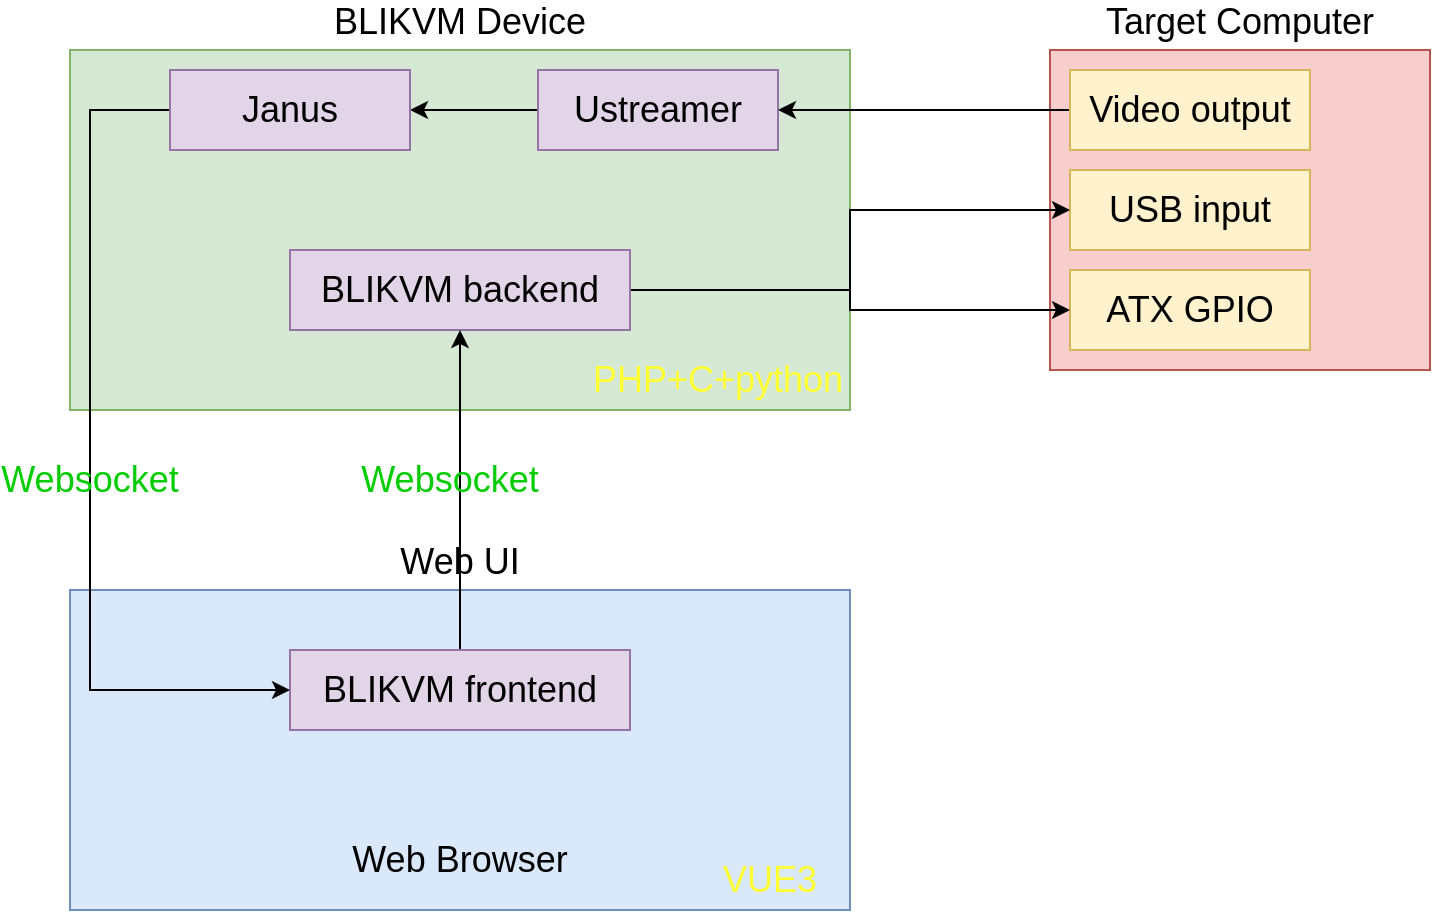 <mxfile version="20.8.3" type="device"><diagram id="YeX5dBVTGjk4S5fO0fyG" name="第 1 页"><mxGraphModel dx="954" dy="616" grid="1" gridSize="10" guides="1" tooltips="1" connect="1" arrows="1" fold="1" page="1" pageScale="1" pageWidth="827" pageHeight="1169" math="0" shadow="0"><root><mxCell id="0"/><mxCell id="1" parent="0"/><mxCell id="17wfUqUEaIsJIZmc1Wri-10" value="BLIKVM Device" style="rounded=0;whiteSpace=wrap;html=1;fontSize=18;fillColor=#d5e8d4;strokeColor=#82b366;labelPosition=center;verticalLabelPosition=top;align=center;verticalAlign=bottom;" vertex="1" parent="1"><mxGeometry x="120" y="100" width="390" height="180" as="geometry"/></mxCell><mxCell id="17wfUqUEaIsJIZmc1Wri-3" value="&lt;font style=&quot;font-size: 18px;&quot;&gt;Web UI&lt;br&gt;&lt;/font&gt;" style="rounded=0;whiteSpace=wrap;html=1;fillColor=#dae8fc;strokeColor=#6c8ebf;labelPosition=center;verticalLabelPosition=top;align=center;verticalAlign=bottom;" vertex="1" parent="1"><mxGeometry x="120" y="370" width="390" height="160" as="geometry"/></mxCell><mxCell id="17wfUqUEaIsJIZmc1Wri-24" value="" style="edgeStyle=orthogonalEdgeStyle;rounded=0;orthogonalLoop=1;jettySize=auto;html=1;fontSize=18;" edge="1" parent="1" source="17wfUqUEaIsJIZmc1Wri-4" target="17wfUqUEaIsJIZmc1Wri-17"><mxGeometry relative="1" as="geometry"/></mxCell><mxCell id="17wfUqUEaIsJIZmc1Wri-4" value="Ustreamer" style="rounded=0;whiteSpace=wrap;html=1;fontSize=18;fillColor=#e1d5e7;strokeColor=#9673a6;" vertex="1" parent="1"><mxGeometry x="354" y="110" width="120" height="40" as="geometry"/></mxCell><mxCell id="17wfUqUEaIsJIZmc1Wri-6" value="&lt;div style=&quot;&quot;&gt;&lt;span style=&quot;background-color: initial;&quot;&gt;Target Computer&lt;/span&gt;&lt;/div&gt;" style="rounded=0;whiteSpace=wrap;html=1;fontSize=18;fillColor=#f8cecc;strokeColor=#b85450;align=center;labelPosition=center;verticalLabelPosition=top;verticalAlign=bottom;horizontal=1;" vertex="1" parent="1"><mxGeometry x="610" y="100" width="190" height="160" as="geometry"/></mxCell><mxCell id="17wfUqUEaIsJIZmc1Wri-19" style="edgeStyle=orthogonalEdgeStyle;rounded=0;orthogonalLoop=1;jettySize=auto;html=1;entryX=1;entryY=0.5;entryDx=0;entryDy=0;fontSize=18;" edge="1" parent="1" source="17wfUqUEaIsJIZmc1Wri-7" target="17wfUqUEaIsJIZmc1Wri-4"><mxGeometry relative="1" as="geometry"/></mxCell><mxCell id="17wfUqUEaIsJIZmc1Wri-7" value="Video output" style="rounded=0;whiteSpace=wrap;html=1;fontSize=18;fillColor=#fff2cc;strokeColor=#d6b656;" vertex="1" parent="1"><mxGeometry x="620" y="110" width="120" height="40" as="geometry"/></mxCell><mxCell id="17wfUqUEaIsJIZmc1Wri-8" value="USB input" style="rounded=0;whiteSpace=wrap;html=1;fontSize=18;fillColor=#fff2cc;strokeColor=#d6b656;" vertex="1" parent="1"><mxGeometry x="620" y="160" width="120" height="40" as="geometry"/></mxCell><mxCell id="17wfUqUEaIsJIZmc1Wri-9" value="ATX GPIO" style="rounded=0;whiteSpace=wrap;html=1;fontSize=18;fillColor=#fff2cc;strokeColor=#d6b656;" vertex="1" parent="1"><mxGeometry x="620" y="210" width="120" height="40" as="geometry"/></mxCell><mxCell id="17wfUqUEaIsJIZmc1Wri-28" style="edgeStyle=orthogonalEdgeStyle;rounded=0;orthogonalLoop=1;jettySize=auto;html=1;fontSize=18;" edge="1" parent="1" source="17wfUqUEaIsJIZmc1Wri-12" target="17wfUqUEaIsJIZmc1Wri-8"><mxGeometry relative="1" as="geometry"/></mxCell><mxCell id="17wfUqUEaIsJIZmc1Wri-29" style="edgeStyle=orthogonalEdgeStyle;rounded=0;orthogonalLoop=1;jettySize=auto;html=1;fontSize=18;" edge="1" parent="1" source="17wfUqUEaIsJIZmc1Wri-12" target="17wfUqUEaIsJIZmc1Wri-9"><mxGeometry relative="1" as="geometry"><Array as="points"><mxPoint x="510" y="220"/><mxPoint x="510" y="230"/></Array></mxGeometry></mxCell><mxCell id="17wfUqUEaIsJIZmc1Wri-12" value="BLIKVM backend" style="rounded=0;whiteSpace=wrap;html=1;fontSize=18;fillColor=#e1d5e7;strokeColor=#9673a6;" vertex="1" parent="1"><mxGeometry x="230" y="200" width="170" height="40" as="geometry"/></mxCell><mxCell id="17wfUqUEaIsJIZmc1Wri-13" value="Web Browser" style="text;html=1;strokeColor=none;fillColor=none;align=center;verticalAlign=middle;whiteSpace=wrap;rounded=0;fontSize=18;" vertex="1" parent="1"><mxGeometry x="245" y="490" width="140" height="30" as="geometry"/></mxCell><mxCell id="17wfUqUEaIsJIZmc1Wri-27" style="edgeStyle=orthogonalEdgeStyle;rounded=0;orthogonalLoop=1;jettySize=auto;html=1;entryX=0.5;entryY=1;entryDx=0;entryDy=0;fontSize=18;" edge="1" parent="1" source="17wfUqUEaIsJIZmc1Wri-14" target="17wfUqUEaIsJIZmc1Wri-12"><mxGeometry relative="1" as="geometry"/></mxCell><mxCell id="17wfUqUEaIsJIZmc1Wri-14" value="BLIKVM frontend" style="rounded=0;whiteSpace=wrap;html=1;fontSize=18;fillColor=#e1d5e7;strokeColor=#9673a6;" vertex="1" parent="1"><mxGeometry x="230" y="400" width="170" height="40" as="geometry"/></mxCell><mxCell id="17wfUqUEaIsJIZmc1Wri-26" style="edgeStyle=orthogonalEdgeStyle;rounded=0;orthogonalLoop=1;jettySize=auto;html=1;entryX=0;entryY=0.5;entryDx=0;entryDy=0;fontSize=18;" edge="1" parent="1" source="17wfUqUEaIsJIZmc1Wri-17" target="17wfUqUEaIsJIZmc1Wri-14"><mxGeometry relative="1" as="geometry"><Array as="points"><mxPoint x="130" y="130"/><mxPoint x="130" y="420"/></Array></mxGeometry></mxCell><mxCell id="17wfUqUEaIsJIZmc1Wri-17" value="Janus" style="rounded=0;whiteSpace=wrap;html=1;fontSize=18;fillColor=#e1d5e7;strokeColor=#9673a6;" vertex="1" parent="1"><mxGeometry x="170" y="110" width="120" height="40" as="geometry"/></mxCell><mxCell id="17wfUqUEaIsJIZmc1Wri-30" value="&lt;font color=&quot;#ffff33&quot;&gt;VUE3&lt;/font&gt;" style="text;html=1;strokeColor=none;fillColor=none;align=center;verticalAlign=middle;whiteSpace=wrap;rounded=0;fontSize=18;" vertex="1" parent="1"><mxGeometry x="440" y="500" width="60" height="30" as="geometry"/></mxCell><mxCell id="17wfUqUEaIsJIZmc1Wri-31" value="PHP+C+python" style="text;html=1;strokeColor=none;fillColor=none;align=center;verticalAlign=middle;whiteSpace=wrap;rounded=0;fontSize=18;fontColor=#FFFF33;" vertex="1" parent="1"><mxGeometry x="414" y="250" width="60" height="30" as="geometry"/></mxCell><mxCell id="17wfUqUEaIsJIZmc1Wri-33" value="&lt;font color=&quot;#00cc00&quot;&gt;Websocket&lt;/font&gt;" style="text;html=1;strokeColor=none;fillColor=none;align=center;verticalAlign=middle;whiteSpace=wrap;rounded=0;fontSize=18;fontColor=#FFFF33;" vertex="1" parent="1"><mxGeometry x="100" y="300" width="60" height="30" as="geometry"/></mxCell><mxCell id="17wfUqUEaIsJIZmc1Wri-34" value="&lt;font color=&quot;#00cc00&quot;&gt;Websocket&lt;/font&gt;" style="text;html=1;strokeColor=none;fillColor=none;align=center;verticalAlign=middle;whiteSpace=wrap;rounded=0;fontSize=18;fontColor=#FFFF33;" vertex="1" parent="1"><mxGeometry x="280" y="300" width="60" height="30" as="geometry"/></mxCell></root></mxGraphModel></diagram></mxfile>